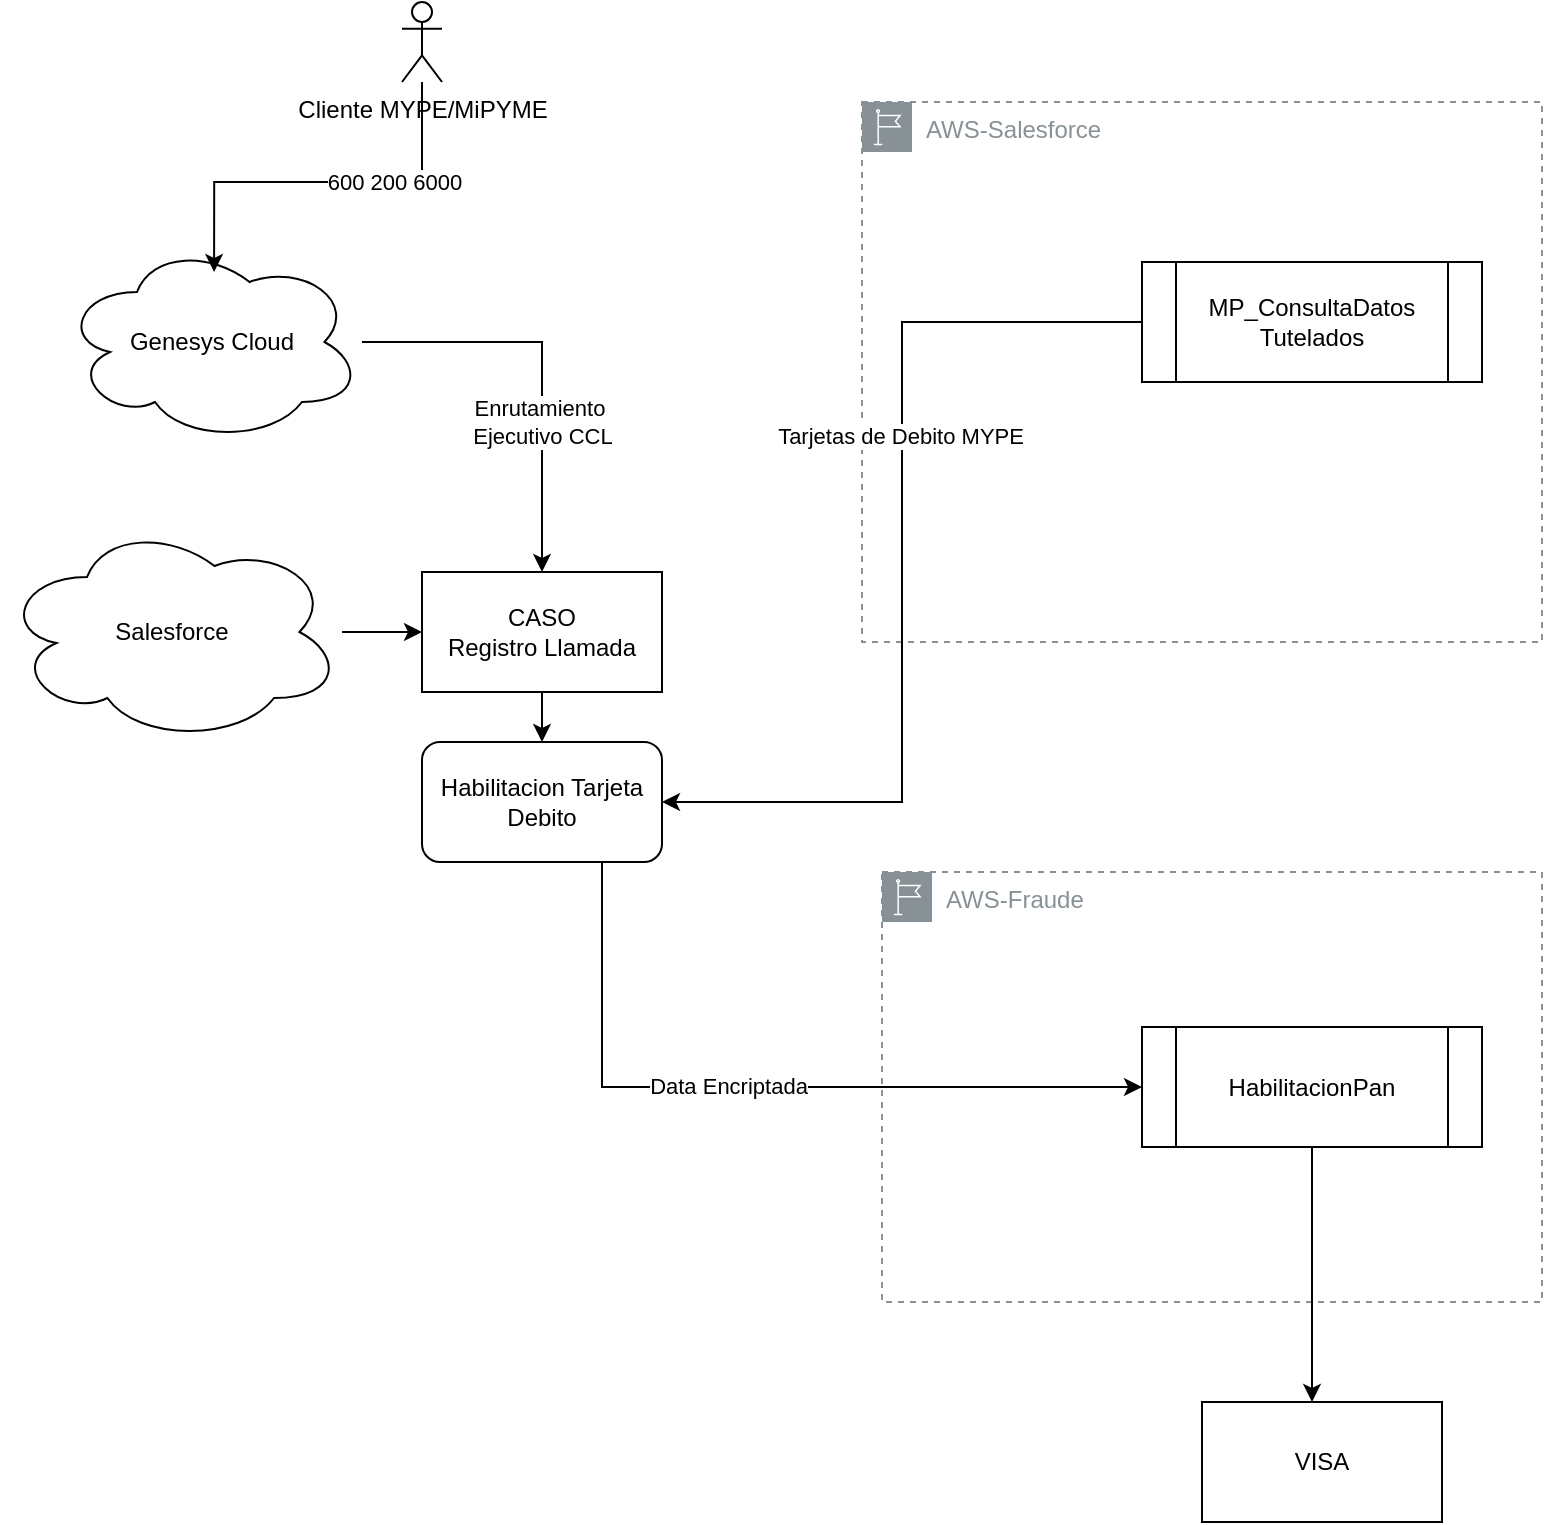 <mxfile version="27.0.9">
  <diagram name="Página-1" id="vIDUQFeoSDeRVG10jzTN">
    <mxGraphModel dx="1426" dy="743" grid="1" gridSize="10" guides="1" tooltips="1" connect="1" arrows="1" fold="1" page="1" pageScale="1" pageWidth="827" pageHeight="1169" math="0" shadow="0">
      <root>
        <mxCell id="0" />
        <mxCell id="1" parent="0" />
        <mxCell id="T3G7Gpj-b3C-Uhta2bSN-20" value="AWS-Salesforce" style="sketch=0;outlineConnect=0;gradientColor=none;html=1;whiteSpace=wrap;fontSize=12;fontStyle=0;shape=mxgraph.aws4.group;grIcon=mxgraph.aws4.group_region;strokeColor=#879196;fillColor=none;verticalAlign=top;align=left;spacingLeft=30;fontColor=#879196;dashed=1;" vertex="1" parent="1">
          <mxGeometry x="460" y="70" width="340" height="270" as="geometry" />
        </mxCell>
        <mxCell id="T3G7Gpj-b3C-Uhta2bSN-18" style="edgeStyle=orthogonalEdgeStyle;rounded=0;orthogonalLoop=1;jettySize=auto;html=1;entryX=1;entryY=0.5;entryDx=0;entryDy=0;" edge="1" parent="1" source="T3G7Gpj-b3C-Uhta2bSN-1" target="T3G7Gpj-b3C-Uhta2bSN-15">
          <mxGeometry relative="1" as="geometry" />
        </mxCell>
        <mxCell id="T3G7Gpj-b3C-Uhta2bSN-19" value="Tarjetas de Debito MYPE" style="edgeLabel;html=1;align=center;verticalAlign=middle;resizable=0;points=[];" vertex="1" connectable="0" parent="T3G7Gpj-b3C-Uhta2bSN-18">
          <mxGeometry x="-0.263" y="-1" relative="1" as="geometry">
            <mxPoint as="offset" />
          </mxGeometry>
        </mxCell>
        <mxCell id="T3G7Gpj-b3C-Uhta2bSN-1" value="MP_ConsultaDatos&lt;div&gt;Tutelados&lt;/div&gt;" style="shape=process;whiteSpace=wrap;html=1;backgroundOutline=1;" vertex="1" parent="1">
          <mxGeometry x="600" y="150" width="170" height="60" as="geometry" />
        </mxCell>
        <mxCell id="T3G7Gpj-b3C-Uhta2bSN-10" style="edgeStyle=orthogonalEdgeStyle;rounded=0;orthogonalLoop=1;jettySize=auto;html=1;" edge="1" parent="1" source="T3G7Gpj-b3C-Uhta2bSN-2" target="T3G7Gpj-b3C-Uhta2bSN-3">
          <mxGeometry relative="1" as="geometry" />
        </mxCell>
        <mxCell id="T3G7Gpj-b3C-Uhta2bSN-2" value="Salesforce" style="ellipse;shape=cloud;whiteSpace=wrap;html=1;" vertex="1" parent="1">
          <mxGeometry x="30" y="280" width="170" height="110" as="geometry" />
        </mxCell>
        <mxCell id="T3G7Gpj-b3C-Uhta2bSN-16" style="edgeStyle=orthogonalEdgeStyle;rounded=0;orthogonalLoop=1;jettySize=auto;html=1;entryX=0.5;entryY=0;entryDx=0;entryDy=0;" edge="1" parent="1" source="T3G7Gpj-b3C-Uhta2bSN-3" target="T3G7Gpj-b3C-Uhta2bSN-15">
          <mxGeometry relative="1" as="geometry" />
        </mxCell>
        <mxCell id="T3G7Gpj-b3C-Uhta2bSN-3" value="CASO&lt;div&gt;Registro Llamada&lt;/div&gt;" style="rounded=0;whiteSpace=wrap;html=1;" vertex="1" parent="1">
          <mxGeometry x="240" y="305" width="120" height="60" as="geometry" />
        </mxCell>
        <mxCell id="T3G7Gpj-b3C-Uhta2bSN-5" style="edgeStyle=orthogonalEdgeStyle;rounded=0;orthogonalLoop=1;jettySize=auto;html=1;" edge="1" parent="1" source="T3G7Gpj-b3C-Uhta2bSN-4" target="T3G7Gpj-b3C-Uhta2bSN-3">
          <mxGeometry relative="1" as="geometry" />
        </mxCell>
        <mxCell id="T3G7Gpj-b3C-Uhta2bSN-6" value="Enrutamiento&amp;nbsp;&lt;div&gt;Ejecutivo CCL&lt;/div&gt;" style="edgeLabel;html=1;align=center;verticalAlign=middle;resizable=0;points=[];" vertex="1" connectable="0" parent="T3G7Gpj-b3C-Uhta2bSN-5">
          <mxGeometry x="-0.525" relative="1" as="geometry">
            <mxPoint x="41" y="40" as="offset" />
          </mxGeometry>
        </mxCell>
        <mxCell id="T3G7Gpj-b3C-Uhta2bSN-4" value="Genesys Cloud" style="ellipse;shape=cloud;whiteSpace=wrap;html=1;" vertex="1" parent="1">
          <mxGeometry x="60" y="140" width="150" height="100" as="geometry" />
        </mxCell>
        <mxCell id="T3G7Gpj-b3C-Uhta2bSN-12" style="edgeStyle=orthogonalEdgeStyle;rounded=0;orthogonalLoop=1;jettySize=auto;html=1;entryX=0.507;entryY=0.15;entryDx=0;entryDy=0;entryPerimeter=0;" edge="1" parent="1" source="T3G7Gpj-b3C-Uhta2bSN-11" target="T3G7Gpj-b3C-Uhta2bSN-4">
          <mxGeometry relative="1" as="geometry">
            <Array as="points">
              <mxPoint x="240" y="110" />
              <mxPoint x="136" y="110" />
            </Array>
          </mxGeometry>
        </mxCell>
        <mxCell id="T3G7Gpj-b3C-Uhta2bSN-14" value="600 200 6000" style="edgeLabel;html=1;align=center;verticalAlign=middle;resizable=0;points=[];" vertex="1" connectable="0" parent="T3G7Gpj-b3C-Uhta2bSN-12">
          <mxGeometry x="-0.354" relative="1" as="geometry">
            <mxPoint as="offset" />
          </mxGeometry>
        </mxCell>
        <mxCell id="T3G7Gpj-b3C-Uhta2bSN-11" value="Cliente MYPE/MiPYME" style="shape=umlActor;verticalLabelPosition=bottom;verticalAlign=top;html=1;outlineConnect=0;" vertex="1" parent="1">
          <mxGeometry x="230" y="20" width="20" height="40" as="geometry" />
        </mxCell>
        <mxCell id="T3G7Gpj-b3C-Uhta2bSN-15" value="Habilitacion Tarjeta Debito" style="rounded=1;whiteSpace=wrap;html=1;" vertex="1" parent="1">
          <mxGeometry x="240" y="390" width="120" height="60" as="geometry" />
        </mxCell>
        <mxCell id="T3G7Gpj-b3C-Uhta2bSN-21" value="AWS-Fraude" style="sketch=0;outlineConnect=0;gradientColor=none;html=1;whiteSpace=wrap;fontSize=12;fontStyle=0;shape=mxgraph.aws4.group;grIcon=mxgraph.aws4.group_region;strokeColor=#879196;fillColor=none;verticalAlign=top;align=left;spacingLeft=30;fontColor=#879196;dashed=1;" vertex="1" parent="1">
          <mxGeometry x="470" y="455" width="330" height="215" as="geometry" />
        </mxCell>
        <mxCell id="T3G7Gpj-b3C-Uhta2bSN-23" style="edgeStyle=orthogonalEdgeStyle;rounded=0;orthogonalLoop=1;jettySize=auto;html=1;" edge="1" parent="1" source="T3G7Gpj-b3C-Uhta2bSN-22">
          <mxGeometry relative="1" as="geometry">
            <mxPoint x="685" y="720" as="targetPoint" />
          </mxGeometry>
        </mxCell>
        <mxCell id="T3G7Gpj-b3C-Uhta2bSN-29" style="edgeStyle=orthogonalEdgeStyle;rounded=0;orthogonalLoop=1;jettySize=auto;html=1;entryX=0.75;entryY=1;entryDx=0;entryDy=0;strokeColor=default;endArrow=none;startFill=1;startArrow=classic;" edge="1" parent="1" source="T3G7Gpj-b3C-Uhta2bSN-22" target="T3G7Gpj-b3C-Uhta2bSN-15">
          <mxGeometry relative="1" as="geometry" />
        </mxCell>
        <mxCell id="T3G7Gpj-b3C-Uhta2bSN-30" value="Data Encriptada" style="edgeLabel;html=1;align=center;verticalAlign=middle;resizable=0;points=[];" vertex="1" connectable="0" parent="T3G7Gpj-b3C-Uhta2bSN-29">
          <mxGeometry x="0.082" y="-1" relative="1" as="geometry">
            <mxPoint as="offset" />
          </mxGeometry>
        </mxCell>
        <mxCell id="T3G7Gpj-b3C-Uhta2bSN-22" value="HabilitacionPan" style="shape=process;whiteSpace=wrap;html=1;backgroundOutline=1;" vertex="1" parent="1">
          <mxGeometry x="600" y="532.5" width="170" height="60" as="geometry" />
        </mxCell>
        <mxCell id="T3G7Gpj-b3C-Uhta2bSN-24" value="VISA" style="rounded=0;whiteSpace=wrap;html=1;" vertex="1" parent="1">
          <mxGeometry x="630" y="720" width="120" height="60" as="geometry" />
        </mxCell>
      </root>
    </mxGraphModel>
  </diagram>
</mxfile>
